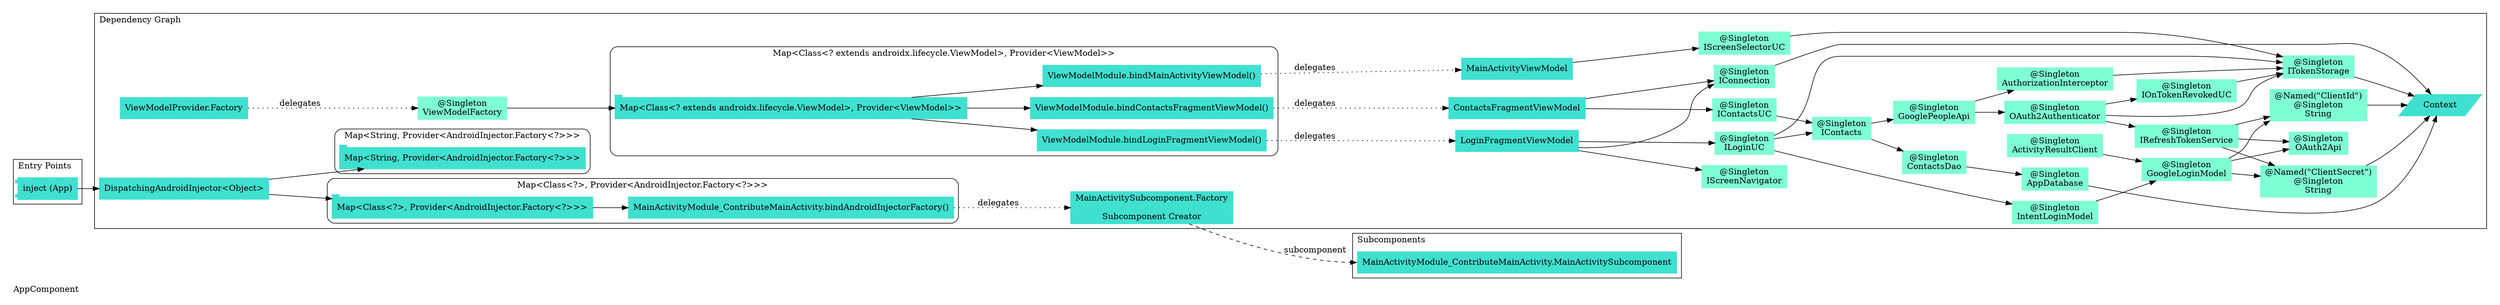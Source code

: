 digraph "com.test.app.di.AppComponent" {
  graph [rankdir="LR", labeljust="l", label="AppComponent", pad="0.2", compound="true"]
  node [shape="rectangle", style="filled", color="turquoise"]
  subgraph "cluster_Entry Points" {
    graph [labeljust="l", label="Entry Points"]
    node [shape="component", penwidth="2"]
    "2bcb3876-0b93-42d9-9f21-6cb6fbbb7938" [label="inject (App)", color="turquoise", shape="component"]
  }
  subgraph "cluster_Dependency Graph" {
    graph [labeljust="l", label="Dependency Graph"]
    "f1ff310b-9e87-4530-86f3-1b229564bf9d" [label="DispatchingAndroidInjector<Object>", color="turquoise"]
    "f7925096-3a01-4578-a4a9-97d48c3c9768" [label="MainActivityModule_ContributeMainActivity.bindAndroidInjectorFactory()", color="turquoise"]
    "9317e8c1-8ba5-40e0-849d-b7da436fc11c" [label="MainActivitySubcomponent.Factory\n\nSubcomponent Creator", color="turquoise"]
    "5f32e80c-55f8-424a-8ceb-a36654efdb82" [label="ViewModelProvider.Factory", color="turquoise"]
    "d153171c-6d2a-4ca1-8c2b-a5e373e5057a" [label="@Singleton\nViewModelFactory", color="aquamarine"]
    "f524442e-5afa-4f2f-b082-7889c23414e5" [label="ViewModelModule.bindLoginFragmentViewModel()", color="turquoise"]
    "3b75b48d-703e-46f0-be97-e47ce566ab49" [label="ViewModelModule.bindContactsFragmentViewModel()", color="turquoise"]
    "1c852dd8-3cc6-4b8b-9639-58a1b9e02f11" [label="ViewModelModule.bindMainActivityViewModel()", color="turquoise"]
    "b3e94358-4806-4b7d-b00d-8e4de5f1734f" [label="LoginFragmentViewModel", color="turquoise"]
    "11315180-7df3-47f8-8612-cb1cb3089c77" [label="@Singleton\nIScreenNavigator", color="aquamarine"]
    "96d00edc-76b1-4ceb-a989-507f67436fa6" [label="@Singleton\nIConnection", color="aquamarine"]
    "445a8290-6a7f-4148-8d38-624f978fdaad" [label="@Singleton\nILoginUC", color="aquamarine"]
    "a8215d74-9067-4880-84f7-2248b06e749a" [label="Context", color="turquoise", shape="parallelogram"]
    "a6d8a321-0903-451a-a38a-2379cdd10a1a" [label="@Singleton\nIntentLoginModel", color="aquamarine"]
    "274eeb2e-1185-4d98-82ed-1b19da520d5c" [label="@Singleton\nITokenStorage", color="aquamarine"]
    "dc31b59d-fd95-44a7-9c4d-66e0161767af" [label="@Singleton\nIContacts", color="aquamarine"]
    "41d0405a-1702-4110-8e54-b2fcea15e8fb" [label="@Singleton\nGoogleLoginModel", color="aquamarine"]
    "54870246-0268-4aec-b9f4-7ce1f89bee18" [label="@Singleton\nOAuth2Api", color="aquamarine"]
    "f341342c-7a43-433a-b9a7-df48e5336df9" [label="@Named(\"ClientId\")\n@Singleton\nString", color="aquamarine"]
    "8501679c-7e29-4f13-95f2-6b5741247a25" [label="@Named(\"ClientSecret\")\n@Singleton\nString", color="aquamarine"]
    "eab137bf-4ba4-4ffc-bfa2-e40660a695e9" [label="@Singleton\nGooglePeopleApi", color="aquamarine"]
    "cdeb5e05-7a4b-41af-bbee-8c1b78554e5b" [label="@Singleton\nContactsDao", color="aquamarine"]
    "4d687dee-a599-45b8-b799-e7f96b8f1a50" [label="@Singleton\nAuthorizationInterceptor", color="aquamarine"]
    "40784a71-5110-4c7e-96af-b68a58f5e79a" [label="@Singleton\nOAuth2Authenticator", color="aquamarine"]
    "1b9f3a7c-d375-4657-ad5f-7d6fc2ed87b3" [label="@Singleton\nIRefreshTokenService", color="aquamarine"]
    "f3685c60-c282-4385-aa7c-101fb5f1183d" [label="@Singleton\nIOnTokenRevokedUC", color="aquamarine"]
    "928836bb-8940-4506-ad47-234ff20d5210" [label="@Singleton\nAppDatabase", color="aquamarine"]
    "6044788a-c29e-4644-b058-1aa7926c890e" [label="ContactsFragmentViewModel", color="turquoise"]
    "cdb9bda6-69eb-47ef-8877-39ecdd7338e9" [label="@Singleton\nIContactsUC", color="aquamarine"]
    "de115811-1c1a-4174-a8e6-41defe2a1348" [label="MainActivityViewModel", color="turquoise"]
    "9072b2ea-c07f-4380-8dc4-a3b0b7cb5e56" [label="@Singleton\nIScreenSelectorUC", color="aquamarine"]
    "8aad31a2-97c0-4851-bd4d-979f0c69622c" [label="@Singleton\nActivityResultClient", color="aquamarine"]
    subgraph "cluster_Map<Class<?>, Provider<AndroidInjector.Factory<?>>>" {
      graph [label="Map<Class<?>, Provider<AndroidInjector.Factory<?>>>", labeljust="c", style="rounded", color="black"]
      "d774b3ff-32df-444d-8d9b-57387c66924a" [label="Map<Class<?>, Provider<AndroidInjector.Factory<?>>>", color="turquoise", shape="tab"]
      "f7925096-3a01-4578-a4a9-97d48c3c9768" [label="MainActivityModule_ContributeMainActivity.bindAndroidInjectorFactory()", color="turquoise"]
    }
    subgraph "cluster_Map<String, Provider<AndroidInjector.Factory<?>>>" {
      graph [label="Map<String, Provider<AndroidInjector.Factory<?>>>", labeljust="c", style="rounded", color="black"]
      "65641a80-718f-48ff-81da-77e62014be51" [label="Map<String, Provider<AndroidInjector.Factory<?>>>", color="turquoise", shape="tab"]
    }
    subgraph "cluster_Map<Class<? extends androidx.lifecycle.ViewModel>, Provider<ViewModel>>" {
      graph [label="Map<Class<? extends androidx.lifecycle.ViewModel>, Provider<ViewModel>>", labeljust="c", style="rounded", color="black"]
      "056d3da0-a512-4239-8cbf-3db5a17b692f" [label="Map<Class<? extends androidx.lifecycle.ViewModel>, Provider<ViewModel>>", color="turquoise", shape="tab"]
      "f524442e-5afa-4f2f-b082-7889c23414e5" [label="ViewModelModule.bindLoginFragmentViewModel()", color="turquoise"]
      "1c852dd8-3cc6-4b8b-9639-58a1b9e02f11" [label="ViewModelModule.bindMainActivityViewModel()", color="turquoise"]
      "3b75b48d-703e-46f0-be97-e47ce566ab49" [label="ViewModelModule.bindContactsFragmentViewModel()", color="turquoise"]
    }
  }
  subgraph "cluster_Subcomponents" {
    graph [labeljust="l", shape="folder", label="Subcomponents"]
    "84887ab5-7841-4b0f-bb59-ecfccbbe6bd4" [label="MainActivityModule_ContributeMainActivity.MainActivitySubcomponent", href="com.test.app.di.MainActivityModule_ContributeMainActivity.MainActivitySubcomponent.png"]
  }
  "2bcb3876-0b93-42d9-9f21-6cb6fbbb7938" -> "f1ff310b-9e87-4530-86f3-1b229564bf9d"
  "f1ff310b-9e87-4530-86f3-1b229564bf9d" -> "d774b3ff-32df-444d-8d9b-57387c66924a"
  "f1ff310b-9e87-4530-86f3-1b229564bf9d" -> "65641a80-718f-48ff-81da-77e62014be51"
  "d774b3ff-32df-444d-8d9b-57387c66924a" -> "f7925096-3a01-4578-a4a9-97d48c3c9768"
  "f7925096-3a01-4578-a4a9-97d48c3c9768" -> "9317e8c1-8ba5-40e0-849d-b7da436fc11c" [style="dotted", label="delegates"]
  "9317e8c1-8ba5-40e0-849d-b7da436fc11c" -> "84887ab5-7841-4b0f-bb59-ecfccbbe6bd4" [style="dashed", label="subcomponent", headport="w"]
  "5f32e80c-55f8-424a-8ceb-a36654efdb82" -> "d153171c-6d2a-4ca1-8c2b-a5e373e5057a" [style="dotted", label="delegates"]
  "d153171c-6d2a-4ca1-8c2b-a5e373e5057a" -> "056d3da0-a512-4239-8cbf-3db5a17b692f"
  "056d3da0-a512-4239-8cbf-3db5a17b692f" -> "f524442e-5afa-4f2f-b082-7889c23414e5"
  "056d3da0-a512-4239-8cbf-3db5a17b692f" -> "1c852dd8-3cc6-4b8b-9639-58a1b9e02f11"
  "056d3da0-a512-4239-8cbf-3db5a17b692f" -> "3b75b48d-703e-46f0-be97-e47ce566ab49"
  "f524442e-5afa-4f2f-b082-7889c23414e5" -> "b3e94358-4806-4b7d-b00d-8e4de5f1734f" [style="dotted", label="delegates"]
  "3b75b48d-703e-46f0-be97-e47ce566ab49" -> "6044788a-c29e-4644-b058-1aa7926c890e" [style="dotted", label="delegates"]
  "1c852dd8-3cc6-4b8b-9639-58a1b9e02f11" -> "de115811-1c1a-4174-a8e6-41defe2a1348" [style="dotted", label="delegates"]
  "b3e94358-4806-4b7d-b00d-8e4de5f1734f" -> "96d00edc-76b1-4ceb-a989-507f67436fa6"
  "b3e94358-4806-4b7d-b00d-8e4de5f1734f" -> "445a8290-6a7f-4148-8d38-624f978fdaad"
  "b3e94358-4806-4b7d-b00d-8e4de5f1734f" -> "11315180-7df3-47f8-8612-cb1cb3089c77"
  "6044788a-c29e-4644-b058-1aa7926c890e" -> "96d00edc-76b1-4ceb-a989-507f67436fa6"
  "96d00edc-76b1-4ceb-a989-507f67436fa6" -> "a8215d74-9067-4880-84f7-2248b06e749a"
  "445a8290-6a7f-4148-8d38-624f978fdaad" -> "a6d8a321-0903-451a-a38a-2379cdd10a1a"
  "445a8290-6a7f-4148-8d38-624f978fdaad" -> "dc31b59d-fd95-44a7-9c4d-66e0161767af"
  "445a8290-6a7f-4148-8d38-624f978fdaad" -> "274eeb2e-1185-4d98-82ed-1b19da520d5c"
  "8501679c-7e29-4f13-95f2-6b5741247a25" -> "a8215d74-9067-4880-84f7-2248b06e749a"
  "274eeb2e-1185-4d98-82ed-1b19da520d5c" -> "a8215d74-9067-4880-84f7-2248b06e749a"
  "928836bb-8940-4506-ad47-234ff20d5210" -> "a8215d74-9067-4880-84f7-2248b06e749a"
  "f341342c-7a43-433a-b9a7-df48e5336df9" -> "a8215d74-9067-4880-84f7-2248b06e749a"
  "a6d8a321-0903-451a-a38a-2379cdd10a1a" -> "41d0405a-1702-4110-8e54-b2fcea15e8fb"
  "4d687dee-a599-45b8-b799-e7f96b8f1a50" -> "274eeb2e-1185-4d98-82ed-1b19da520d5c"
  "40784a71-5110-4c7e-96af-b68a58f5e79a" -> "274eeb2e-1185-4d98-82ed-1b19da520d5c"
  "f3685c60-c282-4385-aa7c-101fb5f1183d" -> "274eeb2e-1185-4d98-82ed-1b19da520d5c"
  "9072b2ea-c07f-4380-8dc4-a3b0b7cb5e56" -> "274eeb2e-1185-4d98-82ed-1b19da520d5c"
  "cdb9bda6-69eb-47ef-8877-39ecdd7338e9" -> "dc31b59d-fd95-44a7-9c4d-66e0161767af"
  "dc31b59d-fd95-44a7-9c4d-66e0161767af" -> "eab137bf-4ba4-4ffc-bfa2-e40660a695e9"
  "dc31b59d-fd95-44a7-9c4d-66e0161767af" -> "cdeb5e05-7a4b-41af-bbee-8c1b78554e5b"
  "8aad31a2-97c0-4851-bd4d-979f0c69622c" -> "41d0405a-1702-4110-8e54-b2fcea15e8fb"
  "41d0405a-1702-4110-8e54-b2fcea15e8fb" -> "f341342c-7a43-433a-b9a7-df48e5336df9"
  "41d0405a-1702-4110-8e54-b2fcea15e8fb" -> "54870246-0268-4aec-b9f4-7ce1f89bee18"
  "41d0405a-1702-4110-8e54-b2fcea15e8fb" -> "8501679c-7e29-4f13-95f2-6b5741247a25"
  "1b9f3a7c-d375-4657-ad5f-7d6fc2ed87b3" -> "54870246-0268-4aec-b9f4-7ce1f89bee18"
  "1b9f3a7c-d375-4657-ad5f-7d6fc2ed87b3" -> "f341342c-7a43-433a-b9a7-df48e5336df9"
  "1b9f3a7c-d375-4657-ad5f-7d6fc2ed87b3" -> "8501679c-7e29-4f13-95f2-6b5741247a25"
  "eab137bf-4ba4-4ffc-bfa2-e40660a695e9" -> "4d687dee-a599-45b8-b799-e7f96b8f1a50"
  "eab137bf-4ba4-4ffc-bfa2-e40660a695e9" -> "40784a71-5110-4c7e-96af-b68a58f5e79a"
  "cdeb5e05-7a4b-41af-bbee-8c1b78554e5b" -> "928836bb-8940-4506-ad47-234ff20d5210"
  "40784a71-5110-4c7e-96af-b68a58f5e79a" -> "f3685c60-c282-4385-aa7c-101fb5f1183d"
  "40784a71-5110-4c7e-96af-b68a58f5e79a" -> "1b9f3a7c-d375-4657-ad5f-7d6fc2ed87b3"
  "6044788a-c29e-4644-b058-1aa7926c890e" -> "cdb9bda6-69eb-47ef-8877-39ecdd7338e9"
  "de115811-1c1a-4174-a8e6-41defe2a1348" -> "9072b2ea-c07f-4380-8dc4-a3b0b7cb5e56"
}
